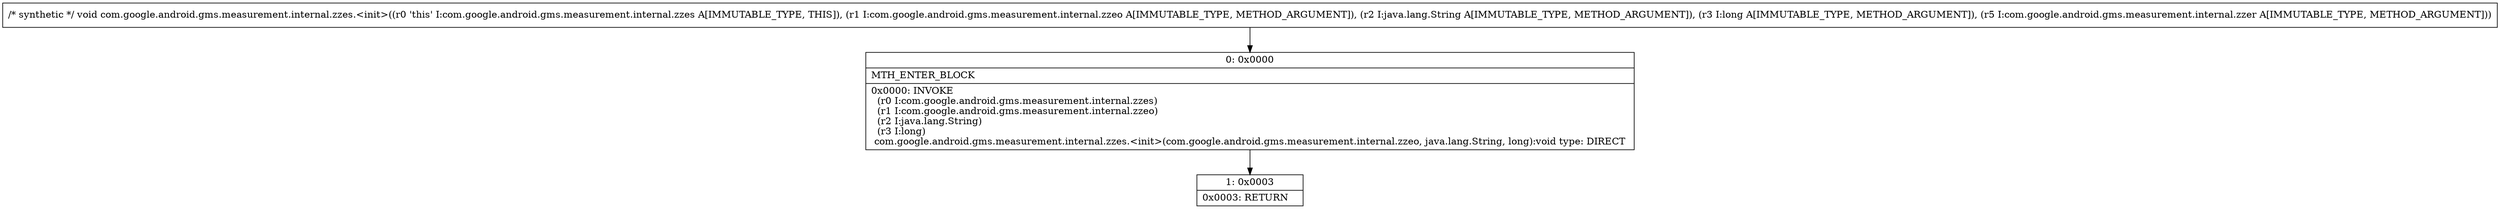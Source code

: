 digraph "CFG forcom.google.android.gms.measurement.internal.zzes.\<init\>(Lcom\/google\/android\/gms\/measurement\/internal\/zzeo;Ljava\/lang\/String;JLcom\/google\/android\/gms\/measurement\/internal\/zzer;)V" {
Node_0 [shape=record,label="{0\:\ 0x0000|MTH_ENTER_BLOCK\l|0x0000: INVOKE  \l  (r0 I:com.google.android.gms.measurement.internal.zzes)\l  (r1 I:com.google.android.gms.measurement.internal.zzeo)\l  (r2 I:java.lang.String)\l  (r3 I:long)\l com.google.android.gms.measurement.internal.zzes.\<init\>(com.google.android.gms.measurement.internal.zzeo, java.lang.String, long):void type: DIRECT \l}"];
Node_1 [shape=record,label="{1\:\ 0x0003|0x0003: RETURN   \l}"];
MethodNode[shape=record,label="{\/* synthetic *\/ void com.google.android.gms.measurement.internal.zzes.\<init\>((r0 'this' I:com.google.android.gms.measurement.internal.zzes A[IMMUTABLE_TYPE, THIS]), (r1 I:com.google.android.gms.measurement.internal.zzeo A[IMMUTABLE_TYPE, METHOD_ARGUMENT]), (r2 I:java.lang.String A[IMMUTABLE_TYPE, METHOD_ARGUMENT]), (r3 I:long A[IMMUTABLE_TYPE, METHOD_ARGUMENT]), (r5 I:com.google.android.gms.measurement.internal.zzer A[IMMUTABLE_TYPE, METHOD_ARGUMENT])) }"];
MethodNode -> Node_0;
Node_0 -> Node_1;
}

